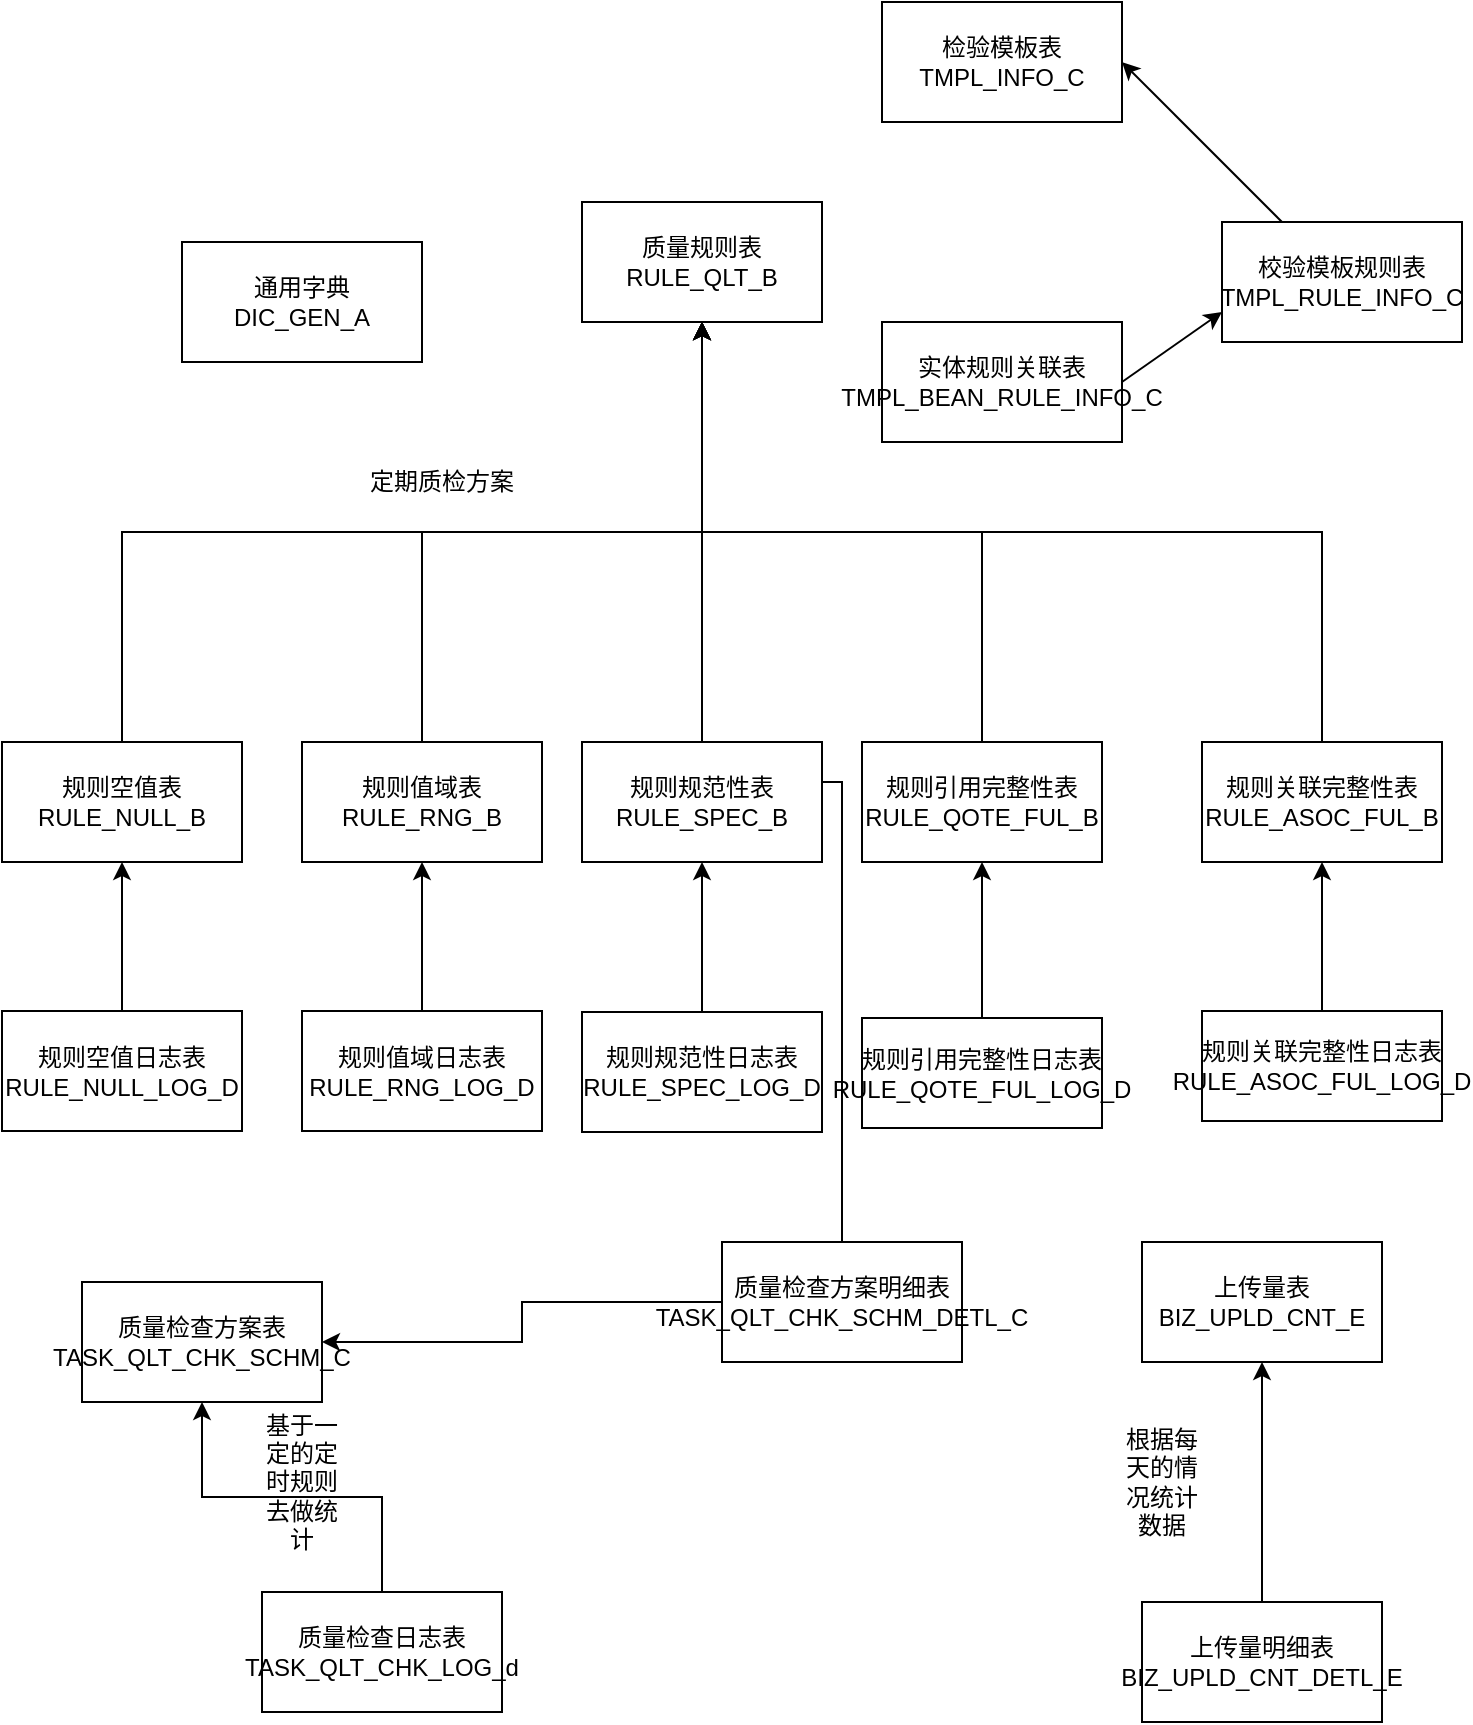 <mxfile version="14.2.9" type="github">
  <diagram id="QvLdaSlUCHxsrbrDoadu" name="第 1 页">
    <mxGraphModel dx="1422" dy="772" grid="1" gridSize="10" guides="1" tooltips="1" connect="1" arrows="1" fold="1" page="1" pageScale="1" pageWidth="827" pageHeight="1169" math="0" shadow="0">
      <root>
        <mxCell id="0" />
        <mxCell id="1" parent="0" />
        <mxCell id="sPvBRG2yordhcr0XgPHq-1" value="检验模板表&lt;br&gt;TMPL_INFO_C" style="rounded=0;whiteSpace=wrap;html=1;" vertex="1" parent="1">
          <mxGeometry x="460" y="50" width="120" height="60" as="geometry" />
        </mxCell>
        <mxCell id="sPvBRG2yordhcr0XgPHq-2" value="校验模板规则表&lt;br&gt;TMPL_RULE_INFO_C" style="rounded=0;whiteSpace=wrap;html=1;" vertex="1" parent="1">
          <mxGeometry x="630" y="160" width="120" height="60" as="geometry" />
        </mxCell>
        <mxCell id="sPvBRG2yordhcr0XgPHq-3" value="实体规则关联表&lt;br&gt;TMPL_BEAN_RULE_INFO_C" style="rounded=0;whiteSpace=wrap;html=1;" vertex="1" parent="1">
          <mxGeometry x="460" y="210" width="120" height="60" as="geometry" />
        </mxCell>
        <mxCell id="sPvBRG2yordhcr0XgPHq-4" value="" style="endArrow=classic;html=1;entryX=1;entryY=0.5;entryDx=0;entryDy=0;" edge="1" parent="1" source="sPvBRG2yordhcr0XgPHq-2" target="sPvBRG2yordhcr0XgPHq-1">
          <mxGeometry width="50" height="50" relative="1" as="geometry">
            <mxPoint x="540" y="360" as="sourcePoint" />
            <mxPoint x="590" y="310" as="targetPoint" />
          </mxGeometry>
        </mxCell>
        <mxCell id="sPvBRG2yordhcr0XgPHq-5" value="" style="endArrow=classic;html=1;entryX=0;entryY=0.75;entryDx=0;entryDy=0;exitX=1;exitY=0.5;exitDx=0;exitDy=0;" edge="1" parent="1" source="sPvBRG2yordhcr0XgPHq-3" target="sPvBRG2yordhcr0XgPHq-2">
          <mxGeometry width="50" height="50" relative="1" as="geometry">
            <mxPoint x="683.2" y="170" as="sourcePoint" />
            <mxPoint x="574" y="100" as="targetPoint" />
          </mxGeometry>
        </mxCell>
        <mxCell id="sPvBRG2yordhcr0XgPHq-6" value="质量检查方案表&lt;br&gt;TASK_QLT_CHK_SCHM_C" style="rounded=0;whiteSpace=wrap;html=1;" vertex="1" parent="1">
          <mxGeometry x="60" y="690" width="120" height="60" as="geometry" />
        </mxCell>
        <mxCell id="sPvBRG2yordhcr0XgPHq-10" style="edgeStyle=orthogonalEdgeStyle;rounded=0;orthogonalLoop=1;jettySize=auto;html=1;entryX=1;entryY=0.5;entryDx=0;entryDy=0;" edge="1" parent="1" source="sPvBRG2yordhcr0XgPHq-7" target="sPvBRG2yordhcr0XgPHq-6">
          <mxGeometry relative="1" as="geometry" />
        </mxCell>
        <mxCell id="sPvBRG2yordhcr0XgPHq-42" style="edgeStyle=orthogonalEdgeStyle;rounded=0;orthogonalLoop=1;jettySize=auto;html=1;exitX=0.5;exitY=0;exitDx=0;exitDy=0;entryX=0.5;entryY=1;entryDx=0;entryDy=0;" edge="1" parent="1" source="sPvBRG2yordhcr0XgPHq-7" target="sPvBRG2yordhcr0XgPHq-20">
          <mxGeometry relative="1" as="geometry">
            <mxPoint x="370" y="230" as="targetPoint" />
          </mxGeometry>
        </mxCell>
        <mxCell id="sPvBRG2yordhcr0XgPHq-7" value="质量检查方案明细表&lt;br&gt;TASK_QLT_CHK_SCHM_DETL_C" style="rounded=0;whiteSpace=wrap;html=1;" vertex="1" parent="1">
          <mxGeometry x="380" y="670" width="120" height="60" as="geometry" />
        </mxCell>
        <mxCell id="sPvBRG2yordhcr0XgPHq-12" style="edgeStyle=orthogonalEdgeStyle;rounded=0;orthogonalLoop=1;jettySize=auto;html=1;exitX=0.5;exitY=0;exitDx=0;exitDy=0;entryX=0.5;entryY=1;entryDx=0;entryDy=0;" edge="1" parent="1" source="sPvBRG2yordhcr0XgPHq-11" target="sPvBRG2yordhcr0XgPHq-6">
          <mxGeometry relative="1" as="geometry">
            <mxPoint x="210" y="810" as="targetPoint" />
          </mxGeometry>
        </mxCell>
        <mxCell id="sPvBRG2yordhcr0XgPHq-11" value="质量检查日志表&lt;br&gt;TASK_QLT_CHK_LOG_d" style="rounded=0;whiteSpace=wrap;html=1;" vertex="1" parent="1">
          <mxGeometry x="150" y="845" width="120" height="60" as="geometry" />
        </mxCell>
        <mxCell id="sPvBRG2yordhcr0XgPHq-13" value="通用字典&lt;br&gt;DIC_GEN_A" style="rounded=0;whiteSpace=wrap;html=1;" vertex="1" parent="1">
          <mxGeometry x="110" y="170" width="120" height="60" as="geometry" />
        </mxCell>
        <mxCell id="sPvBRG2yordhcr0XgPHq-14" value="上传量表&lt;br&gt;BIZ_UPLD_CNT_E" style="rounded=0;whiteSpace=wrap;html=1;" vertex="1" parent="1">
          <mxGeometry x="590" y="670" width="120" height="60" as="geometry" />
        </mxCell>
        <mxCell id="sPvBRG2yordhcr0XgPHq-16" style="edgeStyle=orthogonalEdgeStyle;rounded=0;orthogonalLoop=1;jettySize=auto;html=1;exitX=0.5;exitY=0;exitDx=0;exitDy=0;entryX=0.5;entryY=1;entryDx=0;entryDy=0;" edge="1" parent="1" source="sPvBRG2yordhcr0XgPHq-15" target="sPvBRG2yordhcr0XgPHq-14">
          <mxGeometry relative="1" as="geometry" />
        </mxCell>
        <mxCell id="sPvBRG2yordhcr0XgPHq-15" value="上传量明细表&lt;br&gt;BIZ_UPLD_CNT_DETL_E" style="rounded=0;whiteSpace=wrap;html=1;" vertex="1" parent="1">
          <mxGeometry x="590" y="850" width="120" height="60" as="geometry" />
        </mxCell>
        <mxCell id="sPvBRG2yordhcr0XgPHq-17" value="根据每天的情况统计数据" style="text;html=1;strokeColor=none;fillColor=none;align=center;verticalAlign=middle;whiteSpace=wrap;rounded=0;" vertex="1" parent="1">
          <mxGeometry x="580" y="780" width="40" height="20" as="geometry" />
        </mxCell>
        <mxCell id="sPvBRG2yordhcr0XgPHq-18" value="基于一定的定时规则去做统计" style="text;html=1;strokeColor=none;fillColor=none;align=center;verticalAlign=middle;whiteSpace=wrap;rounded=0;" vertex="1" parent="1">
          <mxGeometry x="150" y="780" width="40" height="20" as="geometry" />
        </mxCell>
        <mxCell id="sPvBRG2yordhcr0XgPHq-20" value="质量规则表&lt;br&gt;RULE_QLT_B" style="rounded=0;whiteSpace=wrap;html=1;" vertex="1" parent="1">
          <mxGeometry x="310" y="150" width="120" height="60" as="geometry" />
        </mxCell>
        <mxCell id="sPvBRG2yordhcr0XgPHq-22" style="edgeStyle=orthogonalEdgeStyle;rounded=0;orthogonalLoop=1;jettySize=auto;html=1;exitX=0.5;exitY=0;exitDx=0;exitDy=0;" edge="1" parent="1" source="sPvBRG2yordhcr0XgPHq-21" target="sPvBRG2yordhcr0XgPHq-20">
          <mxGeometry relative="1" as="geometry" />
        </mxCell>
        <mxCell id="sPvBRG2yordhcr0XgPHq-21" value="规则空值表&lt;br&gt;RULE_NULL_B" style="rounded=0;whiteSpace=wrap;html=1;" vertex="1" parent="1">
          <mxGeometry x="20" y="420" width="120" height="60" as="geometry" />
        </mxCell>
        <mxCell id="sPvBRG2yordhcr0XgPHq-24" style="edgeStyle=orthogonalEdgeStyle;rounded=0;orthogonalLoop=1;jettySize=auto;html=1;exitX=0.5;exitY=0;exitDx=0;exitDy=0;entryX=0.5;entryY=1;entryDx=0;entryDy=0;" edge="1" parent="1" source="sPvBRG2yordhcr0XgPHq-23" target="sPvBRG2yordhcr0XgPHq-20">
          <mxGeometry relative="1" as="geometry">
            <mxPoint x="180" y="220" as="targetPoint" />
          </mxGeometry>
        </mxCell>
        <mxCell id="sPvBRG2yordhcr0XgPHq-23" value="规则值域表&lt;br&gt;RULE_RNG_B" style="rounded=0;whiteSpace=wrap;html=1;" vertex="1" parent="1">
          <mxGeometry x="170" y="420" width="120" height="60" as="geometry" />
        </mxCell>
        <mxCell id="sPvBRG2yordhcr0XgPHq-26" style="edgeStyle=orthogonalEdgeStyle;rounded=0;orthogonalLoop=1;jettySize=auto;html=1;exitX=0.5;exitY=0;exitDx=0;exitDy=0;entryX=0.5;entryY=1;entryDx=0;entryDy=0;" edge="1" parent="1" source="sPvBRG2yordhcr0XgPHq-25" target="sPvBRG2yordhcr0XgPHq-20">
          <mxGeometry relative="1" as="geometry">
            <mxPoint x="150" y="250" as="targetPoint" />
          </mxGeometry>
        </mxCell>
        <mxCell id="sPvBRG2yordhcr0XgPHq-25" value="规则规范性表&lt;br&gt;RULE_SPEC_B" style="rounded=0;whiteSpace=wrap;html=1;" vertex="1" parent="1">
          <mxGeometry x="310" y="420" width="120" height="60" as="geometry" />
        </mxCell>
        <mxCell id="sPvBRG2yordhcr0XgPHq-27" value="规则引用完整性表&lt;br&gt;RULE_QOTE_FUL_B" style="rounded=0;whiteSpace=wrap;html=1;" vertex="1" parent="1">
          <mxGeometry x="450" y="420" width="120" height="60" as="geometry" />
        </mxCell>
        <mxCell id="sPvBRG2yordhcr0XgPHq-28" style="edgeStyle=orthogonalEdgeStyle;rounded=0;orthogonalLoop=1;jettySize=auto;html=1;exitX=0.5;exitY=0;exitDx=0;exitDy=0;entryX=0.5;entryY=1;entryDx=0;entryDy=0;" edge="1" parent="1" source="sPvBRG2yordhcr0XgPHq-27" target="sPvBRG2yordhcr0XgPHq-20">
          <mxGeometry relative="1" as="geometry">
            <mxPoint x="180" y="230" as="targetPoint" />
            <mxPoint x="510" y="350" as="sourcePoint" />
          </mxGeometry>
        </mxCell>
        <mxCell id="sPvBRG2yordhcr0XgPHq-29" value="规则关联完整性表&lt;br&gt;RULE_ASOC_FUL_B" style="rounded=0;whiteSpace=wrap;html=1;" vertex="1" parent="1">
          <mxGeometry x="620" y="420" width="120" height="60" as="geometry" />
        </mxCell>
        <mxCell id="sPvBRG2yordhcr0XgPHq-31" style="edgeStyle=orthogonalEdgeStyle;rounded=0;orthogonalLoop=1;jettySize=auto;html=1;exitX=0.5;exitY=0;exitDx=0;exitDy=0;entryX=0.5;entryY=1;entryDx=0;entryDy=0;" edge="1" parent="1" source="sPvBRG2yordhcr0XgPHq-29" target="sPvBRG2yordhcr0XgPHq-20">
          <mxGeometry relative="1" as="geometry">
            <mxPoint x="190" y="240" as="targetPoint" />
            <mxPoint x="520" y="430" as="sourcePoint" />
          </mxGeometry>
        </mxCell>
        <mxCell id="sPvBRG2yordhcr0XgPHq-33" style="edgeStyle=orthogonalEdgeStyle;rounded=0;orthogonalLoop=1;jettySize=auto;html=1;exitX=0.5;exitY=0;exitDx=0;exitDy=0;entryX=0.5;entryY=1;entryDx=0;entryDy=0;" edge="1" parent="1" source="sPvBRG2yordhcr0XgPHq-32" target="sPvBRG2yordhcr0XgPHq-21">
          <mxGeometry relative="1" as="geometry" />
        </mxCell>
        <mxCell id="sPvBRG2yordhcr0XgPHq-32" value="规则空值日志表&lt;br&gt;RULE_NULL_LOG_D" style="rounded=0;whiteSpace=wrap;html=1;" vertex="1" parent="1">
          <mxGeometry x="20" y="554.5" width="120" height="60" as="geometry" />
        </mxCell>
        <mxCell id="sPvBRG2yordhcr0XgPHq-35" value="" style="edgeStyle=orthogonalEdgeStyle;rounded=0;orthogonalLoop=1;jettySize=auto;html=1;" edge="1" parent="1" source="sPvBRG2yordhcr0XgPHq-34" target="sPvBRG2yordhcr0XgPHq-23">
          <mxGeometry relative="1" as="geometry" />
        </mxCell>
        <mxCell id="sPvBRG2yordhcr0XgPHq-34" value="规则值域日志表&lt;br&gt;RULE_RNG_LOG_D" style="rounded=0;whiteSpace=wrap;html=1;" vertex="1" parent="1">
          <mxGeometry x="170" y="554.5" width="120" height="60" as="geometry" />
        </mxCell>
        <mxCell id="sPvBRG2yordhcr0XgPHq-37" style="edgeStyle=orthogonalEdgeStyle;rounded=0;orthogonalLoop=1;jettySize=auto;html=1;exitX=0.5;exitY=0;exitDx=0;exitDy=0;entryX=0.5;entryY=1;entryDx=0;entryDy=0;" edge="1" parent="1" source="sPvBRG2yordhcr0XgPHq-36" target="sPvBRG2yordhcr0XgPHq-25">
          <mxGeometry relative="1" as="geometry" />
        </mxCell>
        <mxCell id="sPvBRG2yordhcr0XgPHq-36" value="规则规范性日志表&lt;br&gt;RULE_SPEC_LOG_D" style="rounded=0;whiteSpace=wrap;html=1;" vertex="1" parent="1">
          <mxGeometry x="310" y="555" width="120" height="60" as="geometry" />
        </mxCell>
        <mxCell id="sPvBRG2yordhcr0XgPHq-39" value="" style="edgeStyle=orthogonalEdgeStyle;rounded=0;orthogonalLoop=1;jettySize=auto;html=1;" edge="1" parent="1" source="sPvBRG2yordhcr0XgPHq-38" target="sPvBRG2yordhcr0XgPHq-27">
          <mxGeometry relative="1" as="geometry" />
        </mxCell>
        <mxCell id="sPvBRG2yordhcr0XgPHq-38" value="规则引用完整性日志表&lt;br&gt;RULE_QOTE_FUL_LOG_D" style="rounded=0;whiteSpace=wrap;html=1;" vertex="1" parent="1">
          <mxGeometry x="450" y="558" width="120" height="55" as="geometry" />
        </mxCell>
        <mxCell id="sPvBRG2yordhcr0XgPHq-41" value="" style="edgeStyle=orthogonalEdgeStyle;rounded=0;orthogonalLoop=1;jettySize=auto;html=1;" edge="1" parent="1" source="sPvBRG2yordhcr0XgPHq-40" target="sPvBRG2yordhcr0XgPHq-29">
          <mxGeometry relative="1" as="geometry" />
        </mxCell>
        <mxCell id="sPvBRG2yordhcr0XgPHq-40" value="规则关联完整性日志表&lt;br&gt;RULE_ASOC_FUL_LOG_D" style="rounded=0;whiteSpace=wrap;html=1;" vertex="1" parent="1">
          <mxGeometry x="620" y="554.5" width="120" height="55" as="geometry" />
        </mxCell>
        <mxCell id="sPvBRG2yordhcr0XgPHq-43" value="定期质检方案" style="text;html=1;strokeColor=none;fillColor=none;align=center;verticalAlign=middle;whiteSpace=wrap;rounded=0;" vertex="1" parent="1">
          <mxGeometry x="180" y="280" width="120" height="20" as="geometry" />
        </mxCell>
      </root>
    </mxGraphModel>
  </diagram>
</mxfile>
